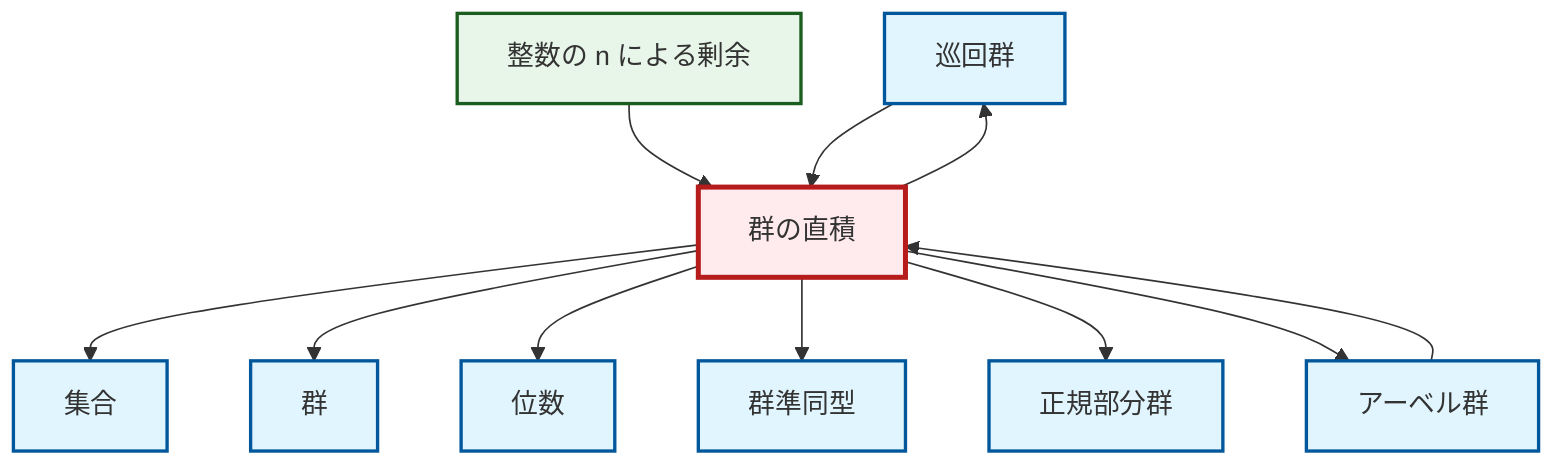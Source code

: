 graph TD
    classDef definition fill:#e1f5fe,stroke:#01579b,stroke-width:2px
    classDef theorem fill:#f3e5f5,stroke:#4a148c,stroke-width:2px
    classDef axiom fill:#fff3e0,stroke:#e65100,stroke-width:2px
    classDef example fill:#e8f5e9,stroke:#1b5e20,stroke-width:2px
    classDef current fill:#ffebee,stroke:#b71c1c,stroke-width:3px
    def-order["位数"]:::definition
    def-group["群"]:::definition
    def-set["集合"]:::definition
    def-cyclic-group["巡回群"]:::definition
    def-normal-subgroup["正規部分群"]:::definition
    def-abelian-group["アーベル群"]:::definition
    ex-quotient-integers-mod-n["整数の n による剰余"]:::example
    def-direct-product["群の直積"]:::definition
    def-homomorphism["群準同型"]:::definition
    def-direct-product --> def-set
    ex-quotient-integers-mod-n --> def-direct-product
    def-abelian-group --> def-direct-product
    def-cyclic-group --> def-direct-product
    def-direct-product --> def-group
    def-direct-product --> def-order
    def-direct-product --> def-homomorphism
    def-direct-product --> def-normal-subgroup
    def-direct-product --> def-abelian-group
    def-direct-product --> def-cyclic-group
    class def-direct-product current